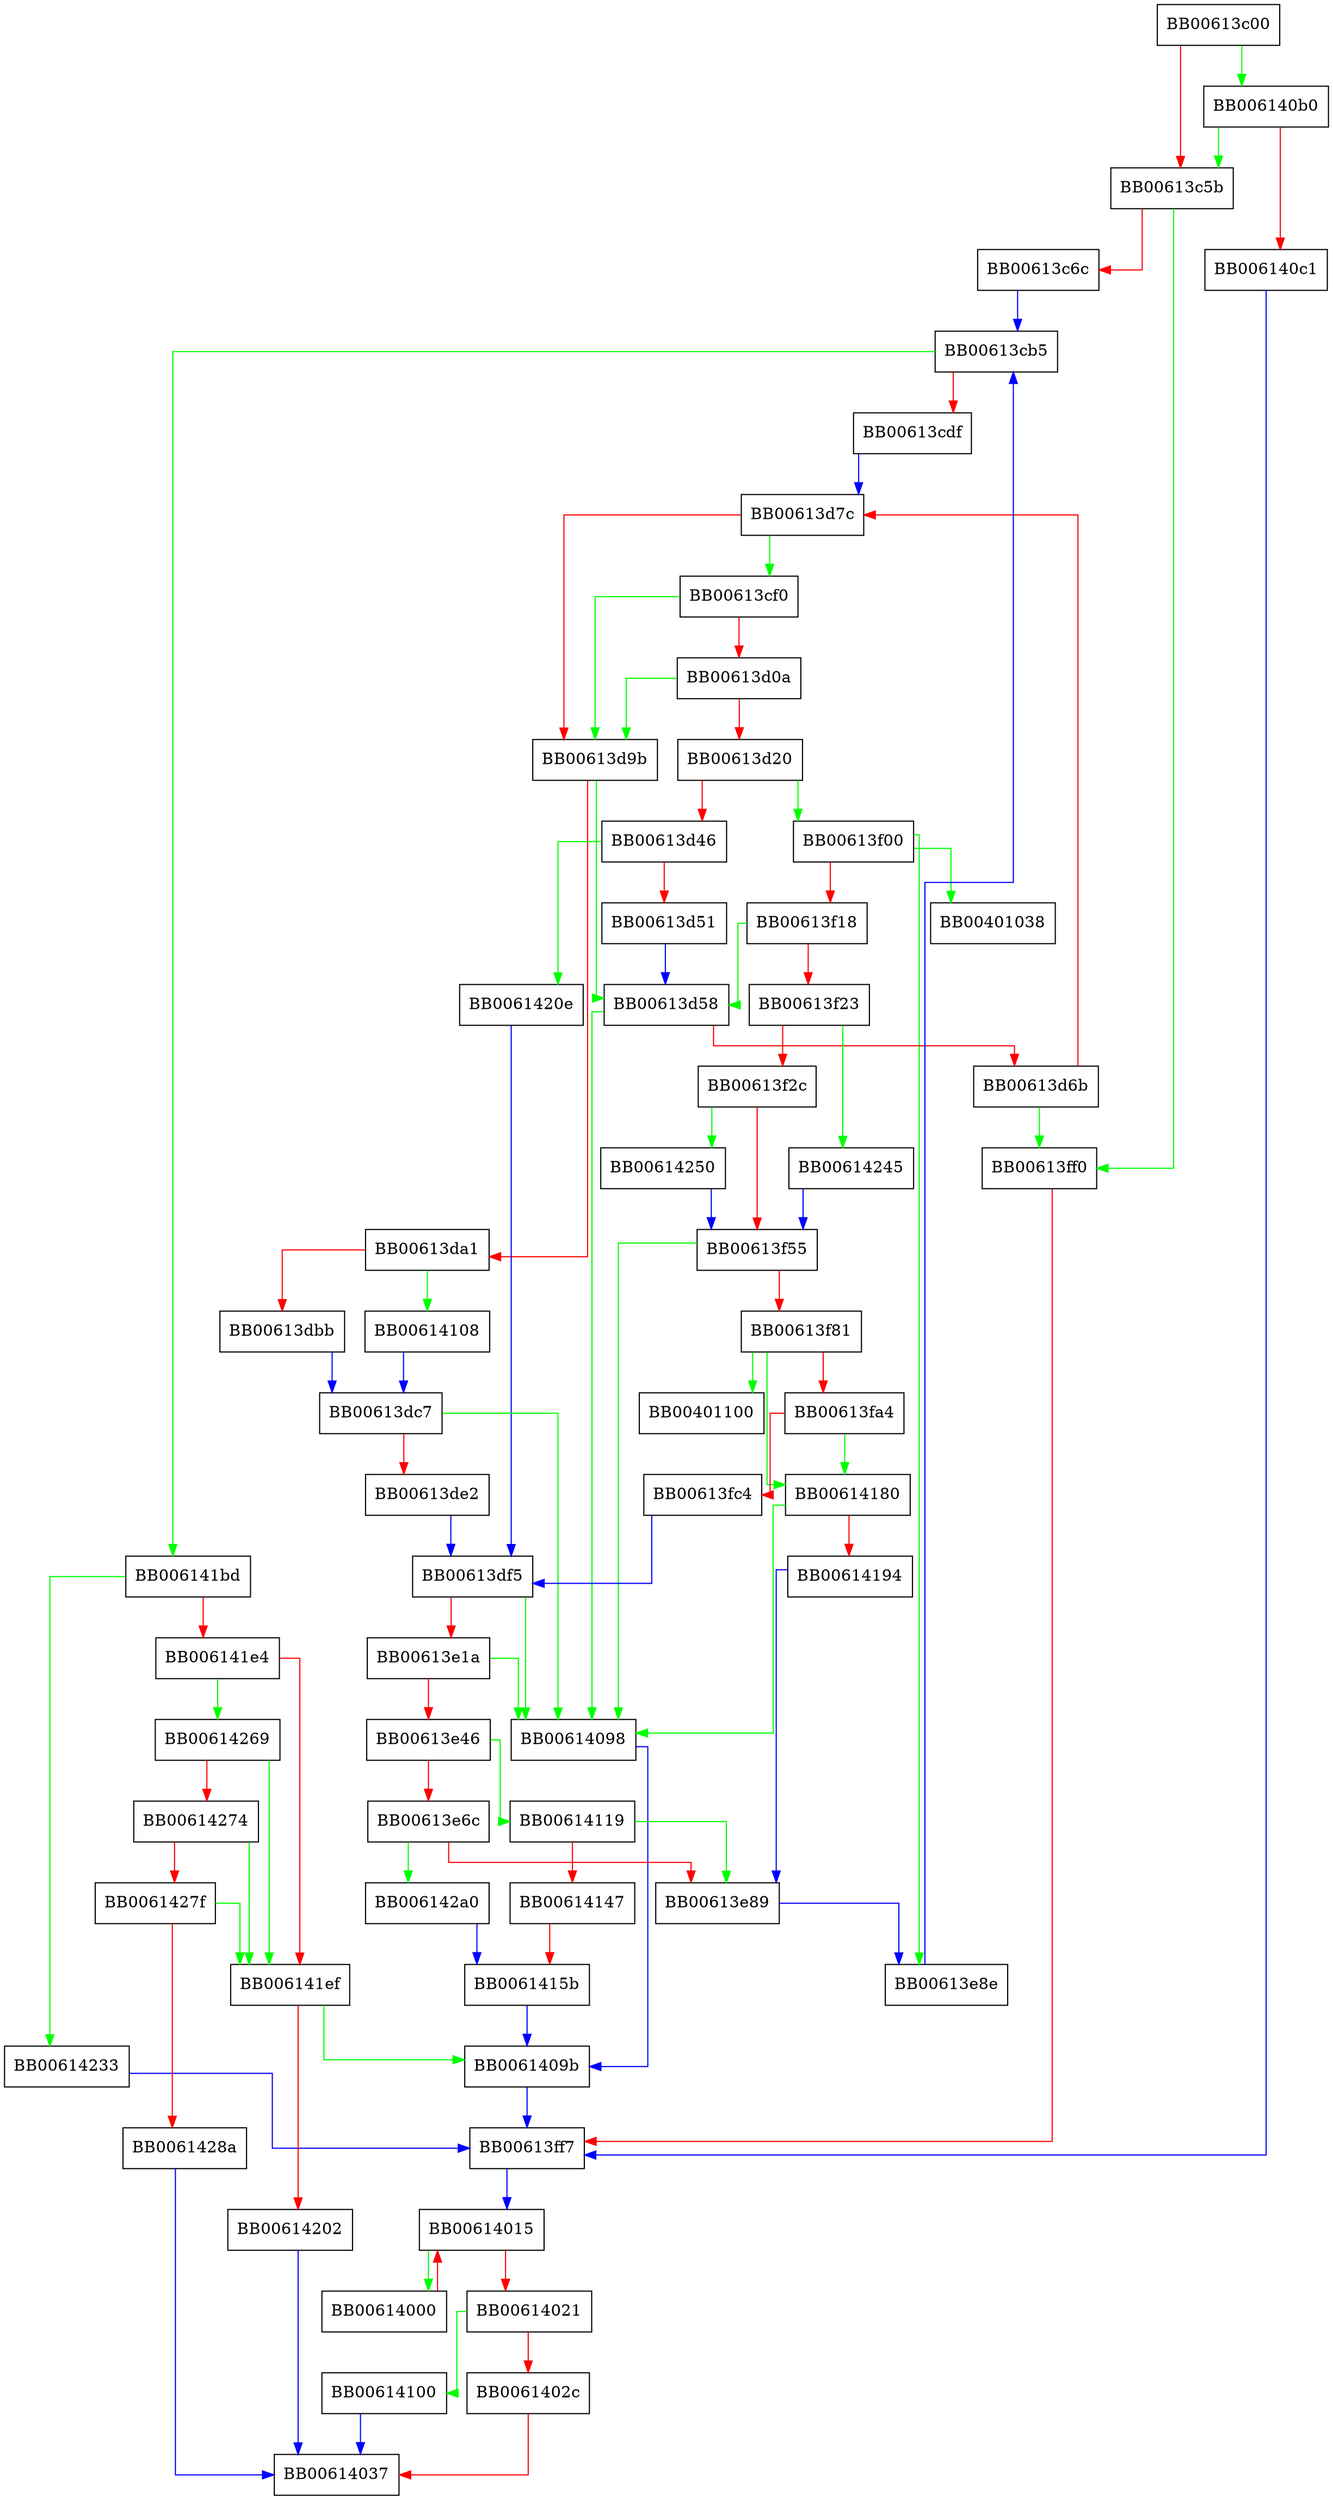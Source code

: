 digraph PEM_X509_INFO_read_bio_ex {
  node [shape="box"];
  graph [splines=ortho];
  BB00613c00 -> BB006140b0 [color="green"];
  BB00613c00 -> BB00613c5b [color="red"];
  BB00613c5b -> BB00613ff0 [color="green"];
  BB00613c5b -> BB00613c6c [color="red"];
  BB00613c6c -> BB00613cb5 [color="blue"];
  BB00613cb5 -> BB006141bd [color="green"];
  BB00613cb5 -> BB00613cdf [color="red"];
  BB00613cdf -> BB00613d7c [color="blue"];
  BB00613cf0 -> BB00613d9b [color="green"];
  BB00613cf0 -> BB00613d0a [color="red"];
  BB00613d0a -> BB00613d9b [color="green"];
  BB00613d0a -> BB00613d20 [color="red"];
  BB00613d20 -> BB00613f00 [color="green"];
  BB00613d20 -> BB00613d46 [color="red"];
  BB00613d46 -> BB0061420e [color="green"];
  BB00613d46 -> BB00613d51 [color="red"];
  BB00613d51 -> BB00613d58 [color="blue"];
  BB00613d58 -> BB00614098 [color="green"];
  BB00613d58 -> BB00613d6b [color="red"];
  BB00613d6b -> BB00613ff0 [color="green"];
  BB00613d6b -> BB00613d7c [color="red"];
  BB00613d7c -> BB00613cf0 [color="green"];
  BB00613d7c -> BB00613d9b [color="red"];
  BB00613d9b -> BB00613d58 [color="green"];
  BB00613d9b -> BB00613da1 [color="red"];
  BB00613da1 -> BB00614108 [color="green"];
  BB00613da1 -> BB00613dbb [color="red"];
  BB00613dbb -> BB00613dc7 [color="blue"];
  BB00613dc7 -> BB00614098 [color="green"];
  BB00613dc7 -> BB00613de2 [color="red"];
  BB00613de2 -> BB00613df5 [color="blue"];
  BB00613df5 -> BB00614098 [color="green"];
  BB00613df5 -> BB00613e1a [color="red"];
  BB00613e1a -> BB00614098 [color="green"];
  BB00613e1a -> BB00613e46 [color="red"];
  BB00613e46 -> BB00614119 [color="green"];
  BB00613e46 -> BB00613e6c [color="red"];
  BB00613e6c -> BB006142a0 [color="green"];
  BB00613e6c -> BB00613e89 [color="red"];
  BB00613e89 -> BB00613e8e [color="blue"];
  BB00613e8e -> BB00613cb5 [color="blue"];
  BB00613f00 -> BB00401038 [color="green"];
  BB00613f00 -> BB00613e8e [color="green"];
  BB00613f00 -> BB00613f18 [color="red"];
  BB00613f18 -> BB00613d58 [color="green"];
  BB00613f18 -> BB00613f23 [color="red"];
  BB00613f23 -> BB00614245 [color="green"];
  BB00613f23 -> BB00613f2c [color="red"];
  BB00613f2c -> BB00614250 [color="green"];
  BB00613f2c -> BB00613f55 [color="red"];
  BB00613f55 -> BB00614098 [color="green"];
  BB00613f55 -> BB00613f81 [color="red"];
  BB00613f81 -> BB00401100 [color="green"];
  BB00613f81 -> BB00614180 [color="green"];
  BB00613f81 -> BB00613fa4 [color="red"];
  BB00613fa4 -> BB00614180 [color="green"];
  BB00613fa4 -> BB00613fc4 [color="red"];
  BB00613fc4 -> BB00613df5 [color="blue"];
  BB00613ff0 -> BB00613ff7 [color="red"];
  BB00613ff7 -> BB00614015 [color="blue"];
  BB00614000 -> BB00614015 [color="red"];
  BB00614015 -> BB00614000 [color="green"];
  BB00614015 -> BB00614021 [color="red"];
  BB00614021 -> BB00614100 [color="green"];
  BB00614021 -> BB0061402c [color="red"];
  BB0061402c -> BB00614037 [color="red"];
  BB00614098 -> BB0061409b [color="blue"];
  BB0061409b -> BB00613ff7 [color="blue"];
  BB006140b0 -> BB00613c5b [color="green"];
  BB006140b0 -> BB006140c1 [color="red"];
  BB006140c1 -> BB00613ff7 [color="blue"];
  BB00614100 -> BB00614037 [color="blue"];
  BB00614108 -> BB00613dc7 [color="blue"];
  BB00614119 -> BB00613e89 [color="green"];
  BB00614119 -> BB00614147 [color="red"];
  BB00614147 -> BB0061415b [color="red"];
  BB0061415b -> BB0061409b [color="blue"];
  BB00614180 -> BB00614098 [color="green"];
  BB00614180 -> BB00614194 [color="red"];
  BB00614194 -> BB00613e89 [color="blue"];
  BB006141bd -> BB00614233 [color="green"];
  BB006141bd -> BB006141e4 [color="red"];
  BB006141e4 -> BB00614269 [color="green"];
  BB006141e4 -> BB006141ef [color="red"];
  BB006141ef -> BB0061409b [color="green"];
  BB006141ef -> BB00614202 [color="red"];
  BB00614202 -> BB00614037 [color="blue"];
  BB0061420e -> BB00613df5 [color="blue"];
  BB00614233 -> BB00613ff7 [color="blue"];
  BB00614245 -> BB00613f55 [color="blue"];
  BB00614250 -> BB00613f55 [color="blue"];
  BB00614269 -> BB006141ef [color="green"];
  BB00614269 -> BB00614274 [color="red"];
  BB00614274 -> BB006141ef [color="green"];
  BB00614274 -> BB0061427f [color="red"];
  BB0061427f -> BB006141ef [color="green"];
  BB0061427f -> BB0061428a [color="red"];
  BB0061428a -> BB00614037 [color="blue"];
  BB006142a0 -> BB0061415b [color="blue"];
}